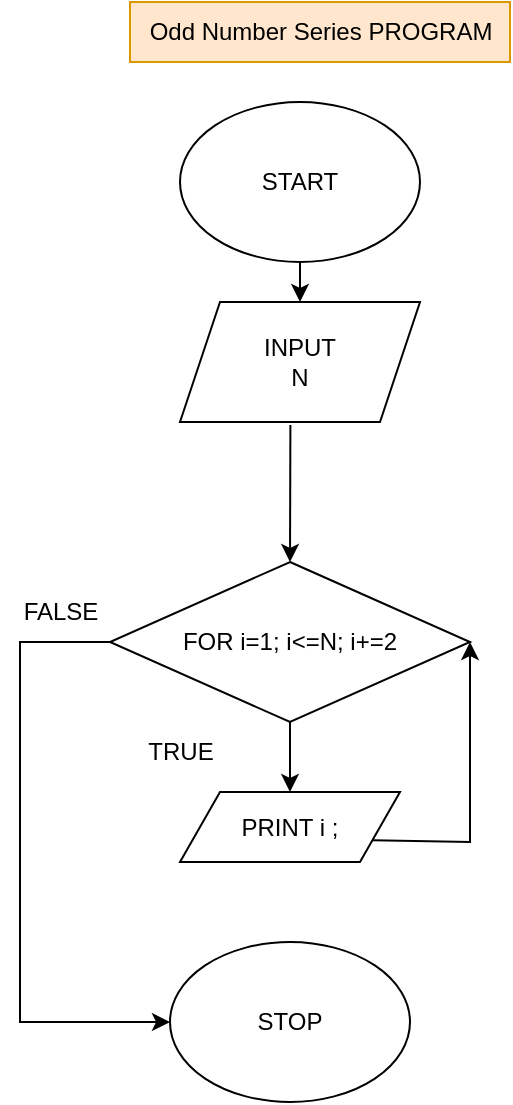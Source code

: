 <mxfile version="20.3.0" type="device"><diagram id="0VyogO4FM-i8yZcJ2f7O" name="Page-1"><mxGraphModel dx="723" dy="461" grid="1" gridSize="10" guides="1" tooltips="1" connect="1" arrows="1" fold="1" page="1" pageScale="1" pageWidth="850" pageHeight="1100" math="0" shadow="0"><root><mxCell id="0"/><mxCell id="1" parent="0"/><mxCell id="vOl9gnMwk8UWy4Q2usAW-1" value="START" style="ellipse;whiteSpace=wrap;html=1;" parent="1" vertex="1"><mxGeometry x="370" y="60" width="120" height="80" as="geometry"/></mxCell><mxCell id="vOl9gnMwk8UWy4Q2usAW-2" value="INPUT&lt;br&gt;N" style="shape=parallelogram;perimeter=parallelogramPerimeter;whiteSpace=wrap;html=1;fixedSize=1;" parent="1" vertex="1"><mxGeometry x="370" y="160" width="120" height="60" as="geometry"/></mxCell><mxCell id="vOl9gnMwk8UWy4Q2usAW-4" value="" style="endArrow=classic;html=1;rounded=0;exitX=0.5;exitY=1;exitDx=0;exitDy=0;entryX=0.5;entryY=0;entryDx=0;entryDy=0;" parent="1" source="vOl9gnMwk8UWy4Q2usAW-1" target="vOl9gnMwk8UWy4Q2usAW-2" edge="1"><mxGeometry width="50" height="50" relative="1" as="geometry"><mxPoint x="400" y="300" as="sourcePoint"/><mxPoint x="450" y="250" as="targetPoint"/></mxGeometry></mxCell><mxCell id="vOl9gnMwk8UWy4Q2usAW-5" value="" style="endArrow=classic;html=1;rounded=0;exitX=0.46;exitY=1.024;exitDx=0;exitDy=0;exitPerimeter=0;entryX=0.5;entryY=0;entryDx=0;entryDy=0;" parent="1" source="vOl9gnMwk8UWy4Q2usAW-2" target="-lyToy9baCZDm5cWeOXE-3" edge="1"><mxGeometry width="50" height="50" relative="1" as="geometry"><mxPoint x="400" y="300" as="sourcePoint"/><mxPoint x="425" y="250" as="targetPoint"/></mxGeometry></mxCell><mxCell id="vOl9gnMwk8UWy4Q2usAW-10" value="STOP" style="ellipse;whiteSpace=wrap;html=1;" parent="1" vertex="1"><mxGeometry x="365" y="480" width="120" height="80" as="geometry"/></mxCell><mxCell id="vOl9gnMwk8UWy4Q2usAW-13" value="Odd Number Series PROGRAM" style="text;html=1;align=center;verticalAlign=middle;resizable=0;points=[];autosize=1;strokeColor=#d79b00;fillColor=#ffe6cc;shadow=0;sketch=0;" parent="1" vertex="1"><mxGeometry x="345" y="10" width="190" height="30" as="geometry"/></mxCell><mxCell id="-lyToy9baCZDm5cWeOXE-3" value="FOR i=1; i&amp;lt;=N; i+=2" style="rhombus;whiteSpace=wrap;html=1;" parent="1" vertex="1"><mxGeometry x="335" y="290" width="180" height="80" as="geometry"/></mxCell><mxCell id="-lyToy9baCZDm5cWeOXE-5" value="TRUE" style="text;html=1;align=center;verticalAlign=middle;resizable=0;points=[];autosize=1;strokeColor=none;fillColor=none;" parent="1" vertex="1"><mxGeometry x="340" y="370" width="60" height="30" as="geometry"/></mxCell><mxCell id="-lyToy9baCZDm5cWeOXE-6" value="FALSE" style="text;html=1;align=center;verticalAlign=middle;resizable=0;points=[];autosize=1;strokeColor=none;fillColor=none;" parent="1" vertex="1"><mxGeometry x="280" y="300" width="60" height="30" as="geometry"/></mxCell><mxCell id="JbQnFa35_qV-EtvCelwl-3" value="PRINT i ;" style="shape=parallelogram;perimeter=parallelogramPerimeter;whiteSpace=wrap;html=1;fixedSize=1;" vertex="1" parent="1"><mxGeometry x="370" y="405" width="110" height="35" as="geometry"/></mxCell><mxCell id="JbQnFa35_qV-EtvCelwl-5" value="" style="endArrow=classic;html=1;rounded=0;exitX=0;exitY=0.5;exitDx=0;exitDy=0;entryX=0;entryY=0.5;entryDx=0;entryDy=0;" edge="1" parent="1" source="-lyToy9baCZDm5cWeOXE-3" target="vOl9gnMwk8UWy4Q2usAW-10"><mxGeometry width="50" height="50" relative="1" as="geometry"><mxPoint x="385" y="400.0" as="sourcePoint"/><mxPoint x="300" y="590" as="targetPoint"/><Array as="points"><mxPoint x="290" y="330"/><mxPoint x="290" y="520"/></Array></mxGeometry></mxCell><mxCell id="JbQnFa35_qV-EtvCelwl-7" value="" style="endArrow=classic;html=1;rounded=0;exitX=0.5;exitY=1;exitDx=0;exitDy=0;entryX=0.5;entryY=0;entryDx=0;entryDy=0;" edge="1" parent="1" source="-lyToy9baCZDm5cWeOXE-3" target="JbQnFa35_qV-EtvCelwl-3"><mxGeometry width="50" height="50" relative="1" as="geometry"><mxPoint x="565" y="580" as="sourcePoint"/><mxPoint x="565" y="610" as="targetPoint"/></mxGeometry></mxCell><mxCell id="JbQnFa35_qV-EtvCelwl-8" value="" style="endArrow=classic;html=1;rounded=0;entryX=1;entryY=0.5;entryDx=0;entryDy=0;exitX=1;exitY=0.75;exitDx=0;exitDy=0;" edge="1" parent="1" source="JbQnFa35_qV-EtvCelwl-3" target="-lyToy9baCZDm5cWeOXE-3"><mxGeometry width="50" height="50" relative="1" as="geometry"><mxPoint x="400" y="510" as="sourcePoint"/><mxPoint x="450" y="460" as="targetPoint"/><Array as="points"><mxPoint x="515" y="430"/></Array></mxGeometry></mxCell></root></mxGraphModel></diagram></mxfile>